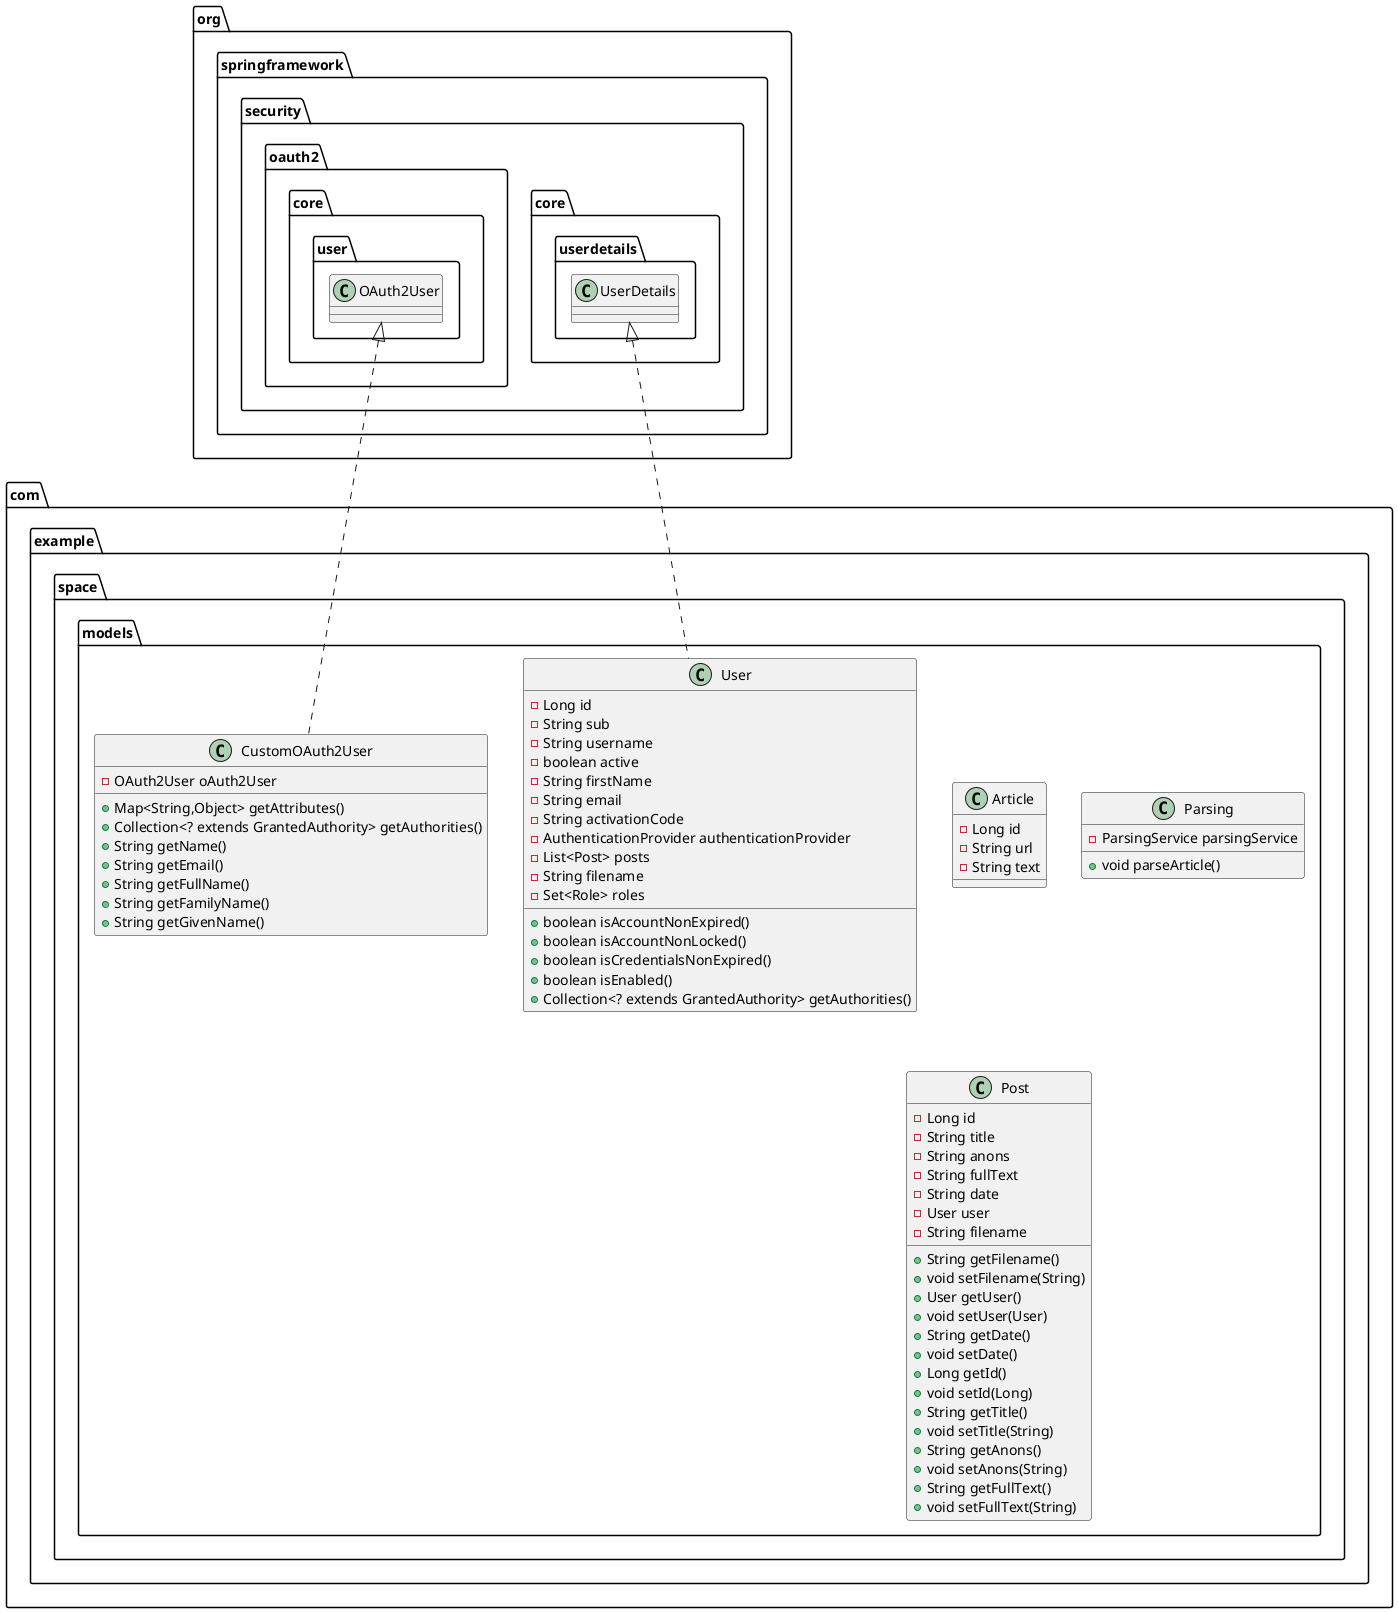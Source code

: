 @startuml
class com.example.space.models.User {
- Long id
- String sub
- String username
- boolean active
- String firstName
- String email
- String activationCode
- AuthenticationProvider authenticationProvider
- List<Post> posts
- String filename
- Set<Role> roles
+ boolean isAccountNonExpired()
+ boolean isAccountNonLocked()
+ boolean isCredentialsNonExpired()
+ boolean isEnabled()
+ Collection<? extends GrantedAuthority> getAuthorities()
}
class com.example.space.models.Article {
- Long id
- String url
- String text
}
class com.example.space.models.Parsing {
- ParsingService parsingService
+ void parseArticle()
}
class com.example.space.models.CustomOAuth2User {
- OAuth2User oAuth2User
+ Map<String,Object> getAttributes()
+ Collection<? extends GrantedAuthority> getAuthorities()
+ String getName()
+ String getEmail()
+ String getFullName()
+ String getFamilyName()
+ String getGivenName()
}
class com.example.space.models.Post {
- Long id
- String title
- String anons
- String fullText
- String date
- User user
- String filename
+ String getFilename()
+ void setFilename(String)
+ User getUser()
+ void setUser(User)
+ String getDate()
+ void setDate()
+ Long getId()
+ void setId(Long)
+ String getTitle()
+ void setTitle(String)
+ String getAnons()
+ void setAnons(String)
+ String getFullText()
+ void setFullText(String)
}


org.springframework.security.core.userdetails.UserDetails <|.. com.example.space.models.User
org.springframework.security.oauth2.core.user.OAuth2User <|.. com.example.space.models.CustomOAuth2User
@enduml